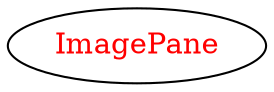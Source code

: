 digraph dependencyGraph {
 concentrate=true;
 ranksep="2.0";
 rankdir="LR"; 
 splines="ortho";
"ImagePane" [fontcolor="red"];
}